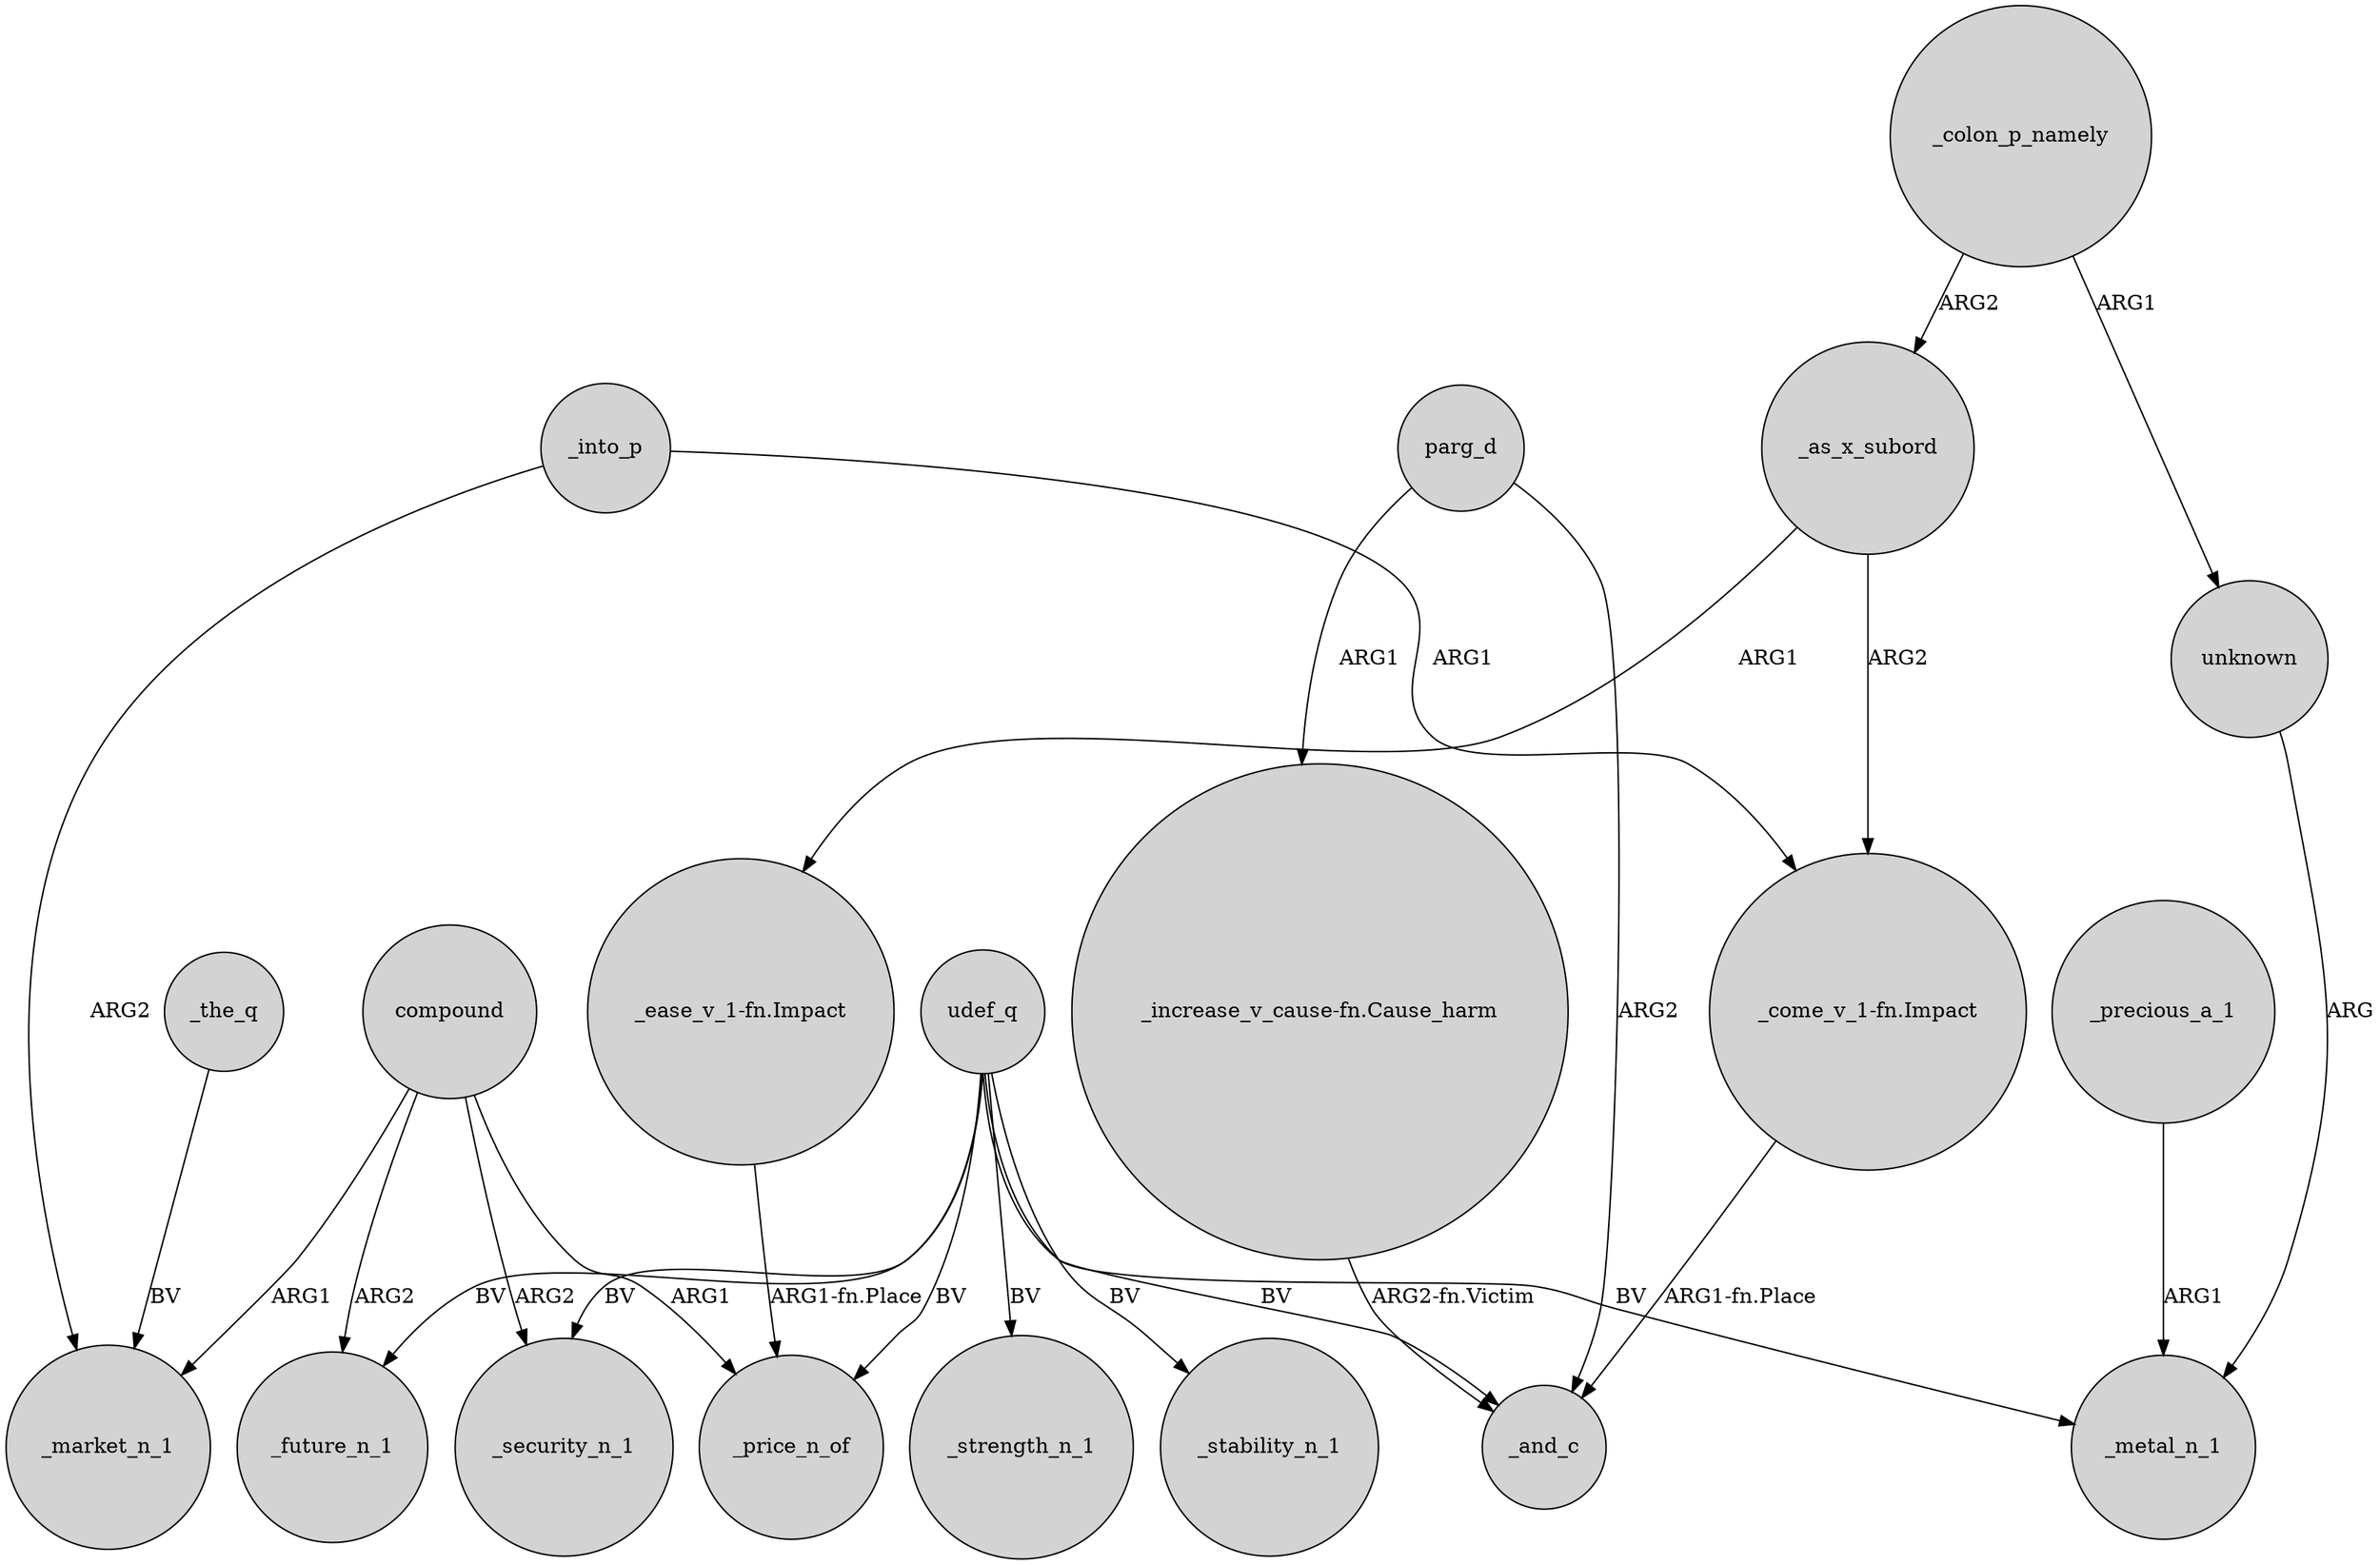 digraph {
	node [shape=circle style=filled]
	"_ease_v_1-fn.Impact" -> _price_n_of [label="ARG1-fn.Place"]
	udef_q -> _price_n_of [label=BV]
	compound -> _future_n_1 [label=ARG2]
	_precious_a_1 -> _metal_n_1 [label=ARG1]
	udef_q -> _future_n_1 [label=BV]
	udef_q -> _and_c [label=BV]
	udef_q -> _security_n_1 [label=BV]
	_the_q -> _market_n_1 [label=BV]
	_as_x_subord -> "_come_v_1-fn.Impact" [label=ARG2]
	_into_p -> "_come_v_1-fn.Impact" [label=ARG1]
	parg_d -> "_increase_v_cause-fn.Cause_harm" [label=ARG1]
	unknown -> _metal_n_1 [label=ARG]
	udef_q -> _metal_n_1 [label=BV]
	_as_x_subord -> "_ease_v_1-fn.Impact" [label=ARG1]
	_colon_p_namely -> _as_x_subord [label=ARG2]
	parg_d -> _and_c [label=ARG2]
	udef_q -> _strength_n_1 [label=BV]
	udef_q -> _stability_n_1 [label=BV]
	"_increase_v_cause-fn.Cause_harm" -> _and_c [label="ARG2-fn.Victim"]
	_colon_p_namely -> unknown [label=ARG1]
	compound -> _security_n_1 [label=ARG2]
	compound -> _market_n_1 [label=ARG1]
	compound -> _price_n_of [label=ARG1]
	"_come_v_1-fn.Impact" -> _and_c [label="ARG1-fn.Place"]
	_into_p -> _market_n_1 [label=ARG2]
}
